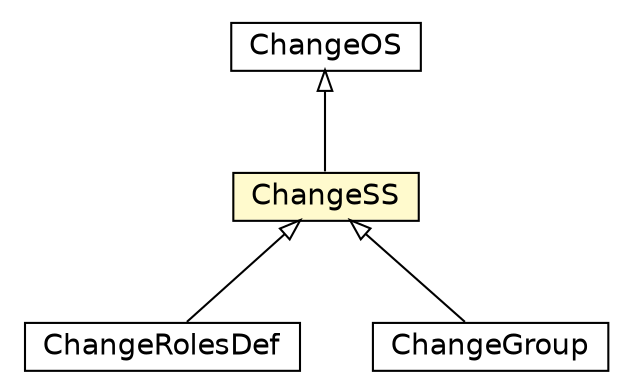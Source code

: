 #!/usr/local/bin/dot
#
# Class diagram 
# Generated by UMLGraph version R5_6_6-1-g9240c4 (http://www.umlgraph.org/)
#

digraph G {
	edge [fontname="Helvetica",fontsize=10,labelfontname="Helvetica",labelfontsize=10];
	node [fontname="Helvetica",fontsize=10,shape=plaintext];
	nodesep=0.25;
	ranksep=0.5;
	// moise.reorg.commands.ChangeSS
	c3548 [label=<<table title="moise.reorg.commands.ChangeSS" border="0" cellborder="1" cellspacing="0" cellpadding="2" port="p" bgcolor="lemonChiffon" href="./ChangeSS.html">
		<tr><td><table border="0" cellspacing="0" cellpadding="1">
<tr><td align="center" balign="center"> ChangeSS </td></tr>
		</table></td></tr>
		</table>>, URL="./ChangeSS.html", fontname="Helvetica", fontcolor="black", fontsize=14.0];
	// moise.reorg.commands.ChangeRolesDef
	c3549 [label=<<table title="moise.reorg.commands.ChangeRolesDef" border="0" cellborder="1" cellspacing="0" cellpadding="2" port="p" href="./ChangeRolesDef.html">
		<tr><td><table border="0" cellspacing="0" cellpadding="1">
<tr><td align="center" balign="center"> ChangeRolesDef </td></tr>
		</table></td></tr>
		</table>>, URL="./ChangeRolesDef.html", fontname="Helvetica", fontcolor="black", fontsize=14.0];
	// moise.reorg.commands.ChangeOS
	c3552 [label=<<table title="moise.reorg.commands.ChangeOS" border="0" cellborder="1" cellspacing="0" cellpadding="2" port="p" href="./ChangeOS.html">
		<tr><td><table border="0" cellspacing="0" cellpadding="1">
<tr><td align="center" balign="center"> ChangeOS </td></tr>
		</table></td></tr>
		</table>>, URL="./ChangeOS.html", fontname="Helvetica", fontcolor="black", fontsize=14.0];
	// moise.reorg.commands.ChangeGroup
	c3553 [label=<<table title="moise.reorg.commands.ChangeGroup" border="0" cellborder="1" cellspacing="0" cellpadding="2" port="p" href="./ChangeGroup.html">
		<tr><td><table border="0" cellspacing="0" cellpadding="1">
<tr><td align="center" balign="center"> ChangeGroup </td></tr>
		</table></td></tr>
		</table>>, URL="./ChangeGroup.html", fontname="Helvetica", fontcolor="black", fontsize=14.0];
	//moise.reorg.commands.ChangeSS extends moise.reorg.commands.ChangeOS
	c3552:p -> c3548:p [dir=back,arrowtail=empty];
	//moise.reorg.commands.ChangeRolesDef extends moise.reorg.commands.ChangeSS
	c3548:p -> c3549:p [dir=back,arrowtail=empty];
	//moise.reorg.commands.ChangeGroup extends moise.reorg.commands.ChangeSS
	c3548:p -> c3553:p [dir=back,arrowtail=empty];
}

